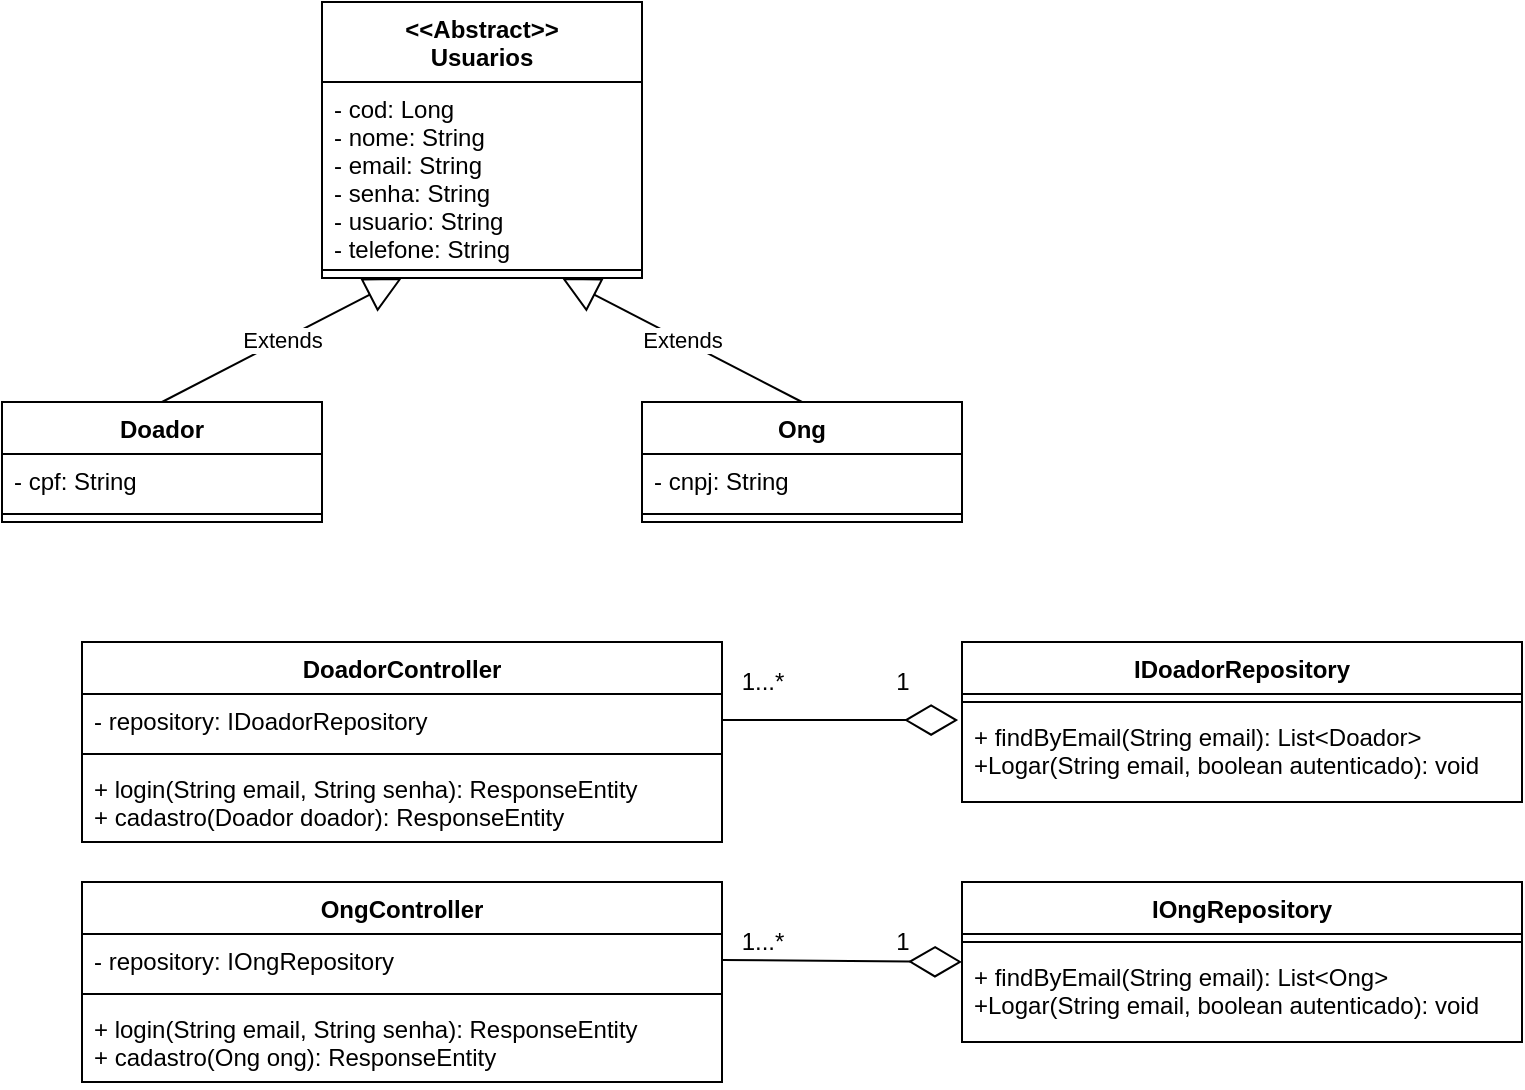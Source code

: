 <mxfile version="17.4.2" type="device"><diagram id="-WpMdaMBQgdNLNmaRzJM" name="Page-1"><mxGraphModel dx="950" dy="557" grid="1" gridSize="10" guides="1" tooltips="1" connect="1" arrows="1" fold="1" page="1" pageScale="1" pageWidth="827" pageHeight="1169" math="0" shadow="0"><root><mxCell id="0"/><mxCell id="1" parent="0"/><mxCell id="XzdLFS5qhKMKrftHWDwS-1" value="&lt;&lt;Abstract&gt;&gt;&#10;Usuarios" style="swimlane;fontStyle=1;align=center;verticalAlign=top;childLayout=stackLayout;horizontal=1;startSize=40;horizontalStack=0;resizeParent=1;resizeParentMax=0;resizeLast=0;collapsible=1;marginBottom=0;" vertex="1" parent="1"><mxGeometry x="160" y="40" width="160" height="138" as="geometry"/></mxCell><mxCell id="XzdLFS5qhKMKrftHWDwS-2" value="- cod: Long&#10;- nome: String&#10;- email: String&#10;- senha: String&#10;- usuario: String&#10;- telefone: String" style="text;strokeColor=none;fillColor=none;align=left;verticalAlign=top;spacingLeft=4;spacingRight=4;overflow=hidden;rotatable=0;points=[[0,0.5],[1,0.5]];portConstraint=eastwest;" vertex="1" parent="XzdLFS5qhKMKrftHWDwS-1"><mxGeometry y="40" width="160" height="90" as="geometry"/></mxCell><mxCell id="XzdLFS5qhKMKrftHWDwS-3" value="" style="line;strokeWidth=1;fillColor=none;align=left;verticalAlign=middle;spacingTop=-1;spacingLeft=3;spacingRight=3;rotatable=0;labelPosition=right;points=[];portConstraint=eastwest;" vertex="1" parent="XzdLFS5qhKMKrftHWDwS-1"><mxGeometry y="130" width="160" height="8" as="geometry"/></mxCell><mxCell id="XzdLFS5qhKMKrftHWDwS-5" value="Doador" style="swimlane;fontStyle=1;align=center;verticalAlign=top;childLayout=stackLayout;horizontal=1;startSize=26;horizontalStack=0;resizeParent=1;resizeParentMax=0;resizeLast=0;collapsible=1;marginBottom=0;" vertex="1" parent="1"><mxGeometry y="240" width="160" height="60" as="geometry"/></mxCell><mxCell id="XzdLFS5qhKMKrftHWDwS-6" value="- cpf: String" style="text;strokeColor=none;fillColor=none;align=left;verticalAlign=top;spacingLeft=4;spacingRight=4;overflow=hidden;rotatable=0;points=[[0,0.5],[1,0.5]];portConstraint=eastwest;" vertex="1" parent="XzdLFS5qhKMKrftHWDwS-5"><mxGeometry y="26" width="160" height="26" as="geometry"/></mxCell><mxCell id="XzdLFS5qhKMKrftHWDwS-7" value="" style="line;strokeWidth=1;fillColor=none;align=left;verticalAlign=middle;spacingTop=-1;spacingLeft=3;spacingRight=3;rotatable=0;labelPosition=right;points=[];portConstraint=eastwest;" vertex="1" parent="XzdLFS5qhKMKrftHWDwS-5"><mxGeometry y="52" width="160" height="8" as="geometry"/></mxCell><mxCell id="XzdLFS5qhKMKrftHWDwS-9" value="Ong" style="swimlane;fontStyle=1;align=center;verticalAlign=top;childLayout=stackLayout;horizontal=1;startSize=26;horizontalStack=0;resizeParent=1;resizeParentMax=0;resizeLast=0;collapsible=1;marginBottom=0;" vertex="1" parent="1"><mxGeometry x="320" y="240" width="160" height="60" as="geometry"/></mxCell><mxCell id="XzdLFS5qhKMKrftHWDwS-10" value="- cnpj: String" style="text;strokeColor=none;fillColor=none;align=left;verticalAlign=top;spacingLeft=4;spacingRight=4;overflow=hidden;rotatable=0;points=[[0,0.5],[1,0.5]];portConstraint=eastwest;" vertex="1" parent="XzdLFS5qhKMKrftHWDwS-9"><mxGeometry y="26" width="160" height="26" as="geometry"/></mxCell><mxCell id="XzdLFS5qhKMKrftHWDwS-11" value="" style="line;strokeWidth=1;fillColor=none;align=left;verticalAlign=middle;spacingTop=-1;spacingLeft=3;spacingRight=3;rotatable=0;labelPosition=right;points=[];portConstraint=eastwest;" vertex="1" parent="XzdLFS5qhKMKrftHWDwS-9"><mxGeometry y="52" width="160" height="8" as="geometry"/></mxCell><mxCell id="XzdLFS5qhKMKrftHWDwS-13" value="IDoadorRepository" style="swimlane;fontStyle=1;align=center;verticalAlign=top;childLayout=stackLayout;horizontal=1;startSize=26;horizontalStack=0;resizeParent=1;resizeParentMax=0;resizeLast=0;collapsible=1;marginBottom=0;" vertex="1" parent="1"><mxGeometry x="480" y="360" width="280" height="80" as="geometry"/></mxCell><mxCell id="XzdLFS5qhKMKrftHWDwS-15" value="" style="line;strokeWidth=1;fillColor=none;align=left;verticalAlign=middle;spacingTop=-1;spacingLeft=3;spacingRight=3;rotatable=0;labelPosition=right;points=[];portConstraint=eastwest;" vertex="1" parent="XzdLFS5qhKMKrftHWDwS-13"><mxGeometry y="26" width="280" height="8" as="geometry"/></mxCell><mxCell id="XzdLFS5qhKMKrftHWDwS-16" value="+ findByEmail(String email): List&lt;Doador&gt;&#10;+Logar(String email, boolean autenticado): void" style="text;strokeColor=none;fillColor=none;align=left;verticalAlign=top;spacingLeft=4;spacingRight=4;overflow=hidden;rotatable=0;points=[[0,0.5],[1,0.5]];portConstraint=eastwest;" vertex="1" parent="XzdLFS5qhKMKrftHWDwS-13"><mxGeometry y="34" width="280" height="46" as="geometry"/></mxCell><mxCell id="XzdLFS5qhKMKrftHWDwS-17" value="IOngRepository" style="swimlane;fontStyle=1;align=center;verticalAlign=top;childLayout=stackLayout;horizontal=1;startSize=26;horizontalStack=0;resizeParent=1;resizeParentMax=0;resizeLast=0;collapsible=1;marginBottom=0;" vertex="1" parent="1"><mxGeometry x="480" y="480" width="280" height="80" as="geometry"/></mxCell><mxCell id="XzdLFS5qhKMKrftHWDwS-18" value="" style="line;strokeWidth=1;fillColor=none;align=left;verticalAlign=middle;spacingTop=-1;spacingLeft=3;spacingRight=3;rotatable=0;labelPosition=right;points=[];portConstraint=eastwest;" vertex="1" parent="XzdLFS5qhKMKrftHWDwS-17"><mxGeometry y="26" width="280" height="8" as="geometry"/></mxCell><mxCell id="XzdLFS5qhKMKrftHWDwS-19" value="+ findByEmail(String email): List&lt;Ong&gt;&#10;+Logar(String email, boolean autenticado): void" style="text;strokeColor=none;fillColor=none;align=left;verticalAlign=top;spacingLeft=4;spacingRight=4;overflow=hidden;rotatable=0;points=[[0,0.5],[1,0.5]];portConstraint=eastwest;" vertex="1" parent="XzdLFS5qhKMKrftHWDwS-17"><mxGeometry y="34" width="280" height="46" as="geometry"/></mxCell><mxCell id="XzdLFS5qhKMKrftHWDwS-22" value="DoadorController" style="swimlane;fontStyle=1;align=center;verticalAlign=top;childLayout=stackLayout;horizontal=1;startSize=26;horizontalStack=0;resizeParent=1;resizeParentMax=0;resizeLast=0;collapsible=1;marginBottom=0;" vertex="1" parent="1"><mxGeometry x="40" y="360" width="320" height="100" as="geometry"/></mxCell><mxCell id="XzdLFS5qhKMKrftHWDwS-23" value="- repository: IDoadorRepository" style="text;strokeColor=none;fillColor=none;align=left;verticalAlign=top;spacingLeft=4;spacingRight=4;overflow=hidden;rotatable=0;points=[[0,0.5],[1,0.5]];portConstraint=eastwest;" vertex="1" parent="XzdLFS5qhKMKrftHWDwS-22"><mxGeometry y="26" width="320" height="26" as="geometry"/></mxCell><mxCell id="XzdLFS5qhKMKrftHWDwS-24" value="" style="line;strokeWidth=1;fillColor=none;align=left;verticalAlign=middle;spacingTop=-1;spacingLeft=3;spacingRight=3;rotatable=0;labelPosition=right;points=[];portConstraint=eastwest;" vertex="1" parent="XzdLFS5qhKMKrftHWDwS-22"><mxGeometry y="52" width="320" height="8" as="geometry"/></mxCell><mxCell id="XzdLFS5qhKMKrftHWDwS-25" value="+ login(String email, String senha): ResponseEntity&#10;+ cadastro(Doador doador): ResponseEntity" style="text;strokeColor=none;fillColor=none;align=left;verticalAlign=top;spacingLeft=4;spacingRight=4;overflow=hidden;rotatable=0;points=[[0,0.5],[1,0.5]];portConstraint=eastwest;" vertex="1" parent="XzdLFS5qhKMKrftHWDwS-22"><mxGeometry y="60" width="320" height="40" as="geometry"/></mxCell><mxCell id="XzdLFS5qhKMKrftHWDwS-26" value="OngController" style="swimlane;fontStyle=1;align=center;verticalAlign=top;childLayout=stackLayout;horizontal=1;startSize=26;horizontalStack=0;resizeParent=1;resizeParentMax=0;resizeLast=0;collapsible=1;marginBottom=0;" vertex="1" parent="1"><mxGeometry x="40" y="480" width="320" height="100" as="geometry"/></mxCell><mxCell id="XzdLFS5qhKMKrftHWDwS-27" value="- repository: IOngRepository" style="text;strokeColor=none;fillColor=none;align=left;verticalAlign=top;spacingLeft=4;spacingRight=4;overflow=hidden;rotatable=0;points=[[0,0.5],[1,0.5]];portConstraint=eastwest;" vertex="1" parent="XzdLFS5qhKMKrftHWDwS-26"><mxGeometry y="26" width="320" height="26" as="geometry"/></mxCell><mxCell id="XzdLFS5qhKMKrftHWDwS-28" value="" style="line;strokeWidth=1;fillColor=none;align=left;verticalAlign=middle;spacingTop=-1;spacingLeft=3;spacingRight=3;rotatable=0;labelPosition=right;points=[];portConstraint=eastwest;" vertex="1" parent="XzdLFS5qhKMKrftHWDwS-26"><mxGeometry y="52" width="320" height="8" as="geometry"/></mxCell><mxCell id="XzdLFS5qhKMKrftHWDwS-29" value="+ login(String email, String senha): ResponseEntity&#10;+ cadastro(Ong ong): ResponseEntity" style="text;strokeColor=none;fillColor=none;align=left;verticalAlign=top;spacingLeft=4;spacingRight=4;overflow=hidden;rotatable=0;points=[[0,0.5],[1,0.5]];portConstraint=eastwest;" vertex="1" parent="XzdLFS5qhKMKrftHWDwS-26"><mxGeometry y="60" width="320" height="40" as="geometry"/></mxCell><mxCell id="XzdLFS5qhKMKrftHWDwS-32" value="" style="endArrow=diamondThin;endFill=0;endSize=24;html=1;rounded=0;entryX=-0.007;entryY=0.109;entryDx=0;entryDy=0;exitX=1;exitY=0.5;exitDx=0;exitDy=0;entryPerimeter=0;" edge="1" parent="1" source="XzdLFS5qhKMKrftHWDwS-23" target="XzdLFS5qhKMKrftHWDwS-16"><mxGeometry width="160" relative="1" as="geometry"><mxPoint x="240" y="350" as="sourcePoint"/><mxPoint x="400" y="350" as="targetPoint"/></mxGeometry></mxCell><mxCell id="XzdLFS5qhKMKrftHWDwS-33" value="" style="endArrow=diamondThin;endFill=0;endSize=24;html=1;rounded=0;exitX=1;exitY=0.5;exitDx=0;exitDy=0;" edge="1" parent="1" source="XzdLFS5qhKMKrftHWDwS-27"><mxGeometry width="160" relative="1" as="geometry"><mxPoint x="370" y="409" as="sourcePoint"/><mxPoint x="480" y="520" as="targetPoint"/></mxGeometry></mxCell><mxCell id="XzdLFS5qhKMKrftHWDwS-35" value="1...*" style="text;html=1;resizable=0;autosize=1;align=center;verticalAlign=middle;points=[];fillColor=none;strokeColor=none;rounded=0;" vertex="1" parent="1"><mxGeometry x="360" y="500" width="40" height="20" as="geometry"/></mxCell><mxCell id="XzdLFS5qhKMKrftHWDwS-36" value="1" style="text;html=1;resizable=0;autosize=1;align=center;verticalAlign=middle;points=[];fillColor=none;strokeColor=none;rounded=0;" vertex="1" parent="1"><mxGeometry x="440" y="500" width="20" height="20" as="geometry"/></mxCell><mxCell id="XzdLFS5qhKMKrftHWDwS-37" value="1...*" style="text;html=1;resizable=0;autosize=1;align=center;verticalAlign=middle;points=[];fillColor=none;strokeColor=none;rounded=0;" vertex="1" parent="1"><mxGeometry x="360" y="370" width="40" height="20" as="geometry"/></mxCell><mxCell id="XzdLFS5qhKMKrftHWDwS-38" value="1" style="text;html=1;resizable=0;autosize=1;align=center;verticalAlign=middle;points=[];fillColor=none;strokeColor=none;rounded=0;" vertex="1" parent="1"><mxGeometry x="440" y="370" width="20" height="20" as="geometry"/></mxCell><mxCell id="XzdLFS5qhKMKrftHWDwS-39" value="Extends" style="endArrow=block;endSize=16;endFill=0;html=1;rounded=0;entryX=0.75;entryY=1;entryDx=0;entryDy=0;exitX=0.5;exitY=0;exitDx=0;exitDy=0;" edge="1" parent="1" source="XzdLFS5qhKMKrftHWDwS-9" target="XzdLFS5qhKMKrftHWDwS-1"><mxGeometry width="160" relative="1" as="geometry"><mxPoint x="240" y="350" as="sourcePoint"/><mxPoint x="400" y="350" as="targetPoint"/></mxGeometry></mxCell><mxCell id="XzdLFS5qhKMKrftHWDwS-40" value="Extends" style="endArrow=block;endSize=16;endFill=0;html=1;rounded=0;entryX=0.25;entryY=1;entryDx=0;entryDy=0;exitX=0.5;exitY=0;exitDx=0;exitDy=0;" edge="1" parent="1" source="XzdLFS5qhKMKrftHWDwS-5" target="XzdLFS5qhKMKrftHWDwS-1"><mxGeometry width="160" relative="1" as="geometry"><mxPoint x="410" y="250" as="sourcePoint"/><mxPoint x="290" y="188" as="targetPoint"/></mxGeometry></mxCell></root></mxGraphModel></diagram></mxfile>